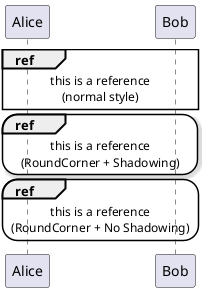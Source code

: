 {
  "sha1": "pw9o15gi0bb3zew3ioibdbet55p7wbq",
  "insertion": {
    "when": "2024-06-04T17:28:41.795Z",
    "url": "https://forum.plantuml.net/14442/style-allow-shadowing-with-roundcorner-sequence-reference",
    "user": "plantuml@gmail.com"
  }
}
@startuml
<style>
</style>
ref over Alice, Bob : this is a reference\n(normal style)
<style>
sequenceDiagram {
  reference {
    RoundCorner 30
    Shadowing 1
  }
}
</style>
ref over Alice, Bob : this is a reference\n(RoundCorner + Shadowing)
<style>
sequenceDiagram {
  reference {
    RoundCorner 30
    Shadowing 0
  }
}
</style>
ref over Alice, Bob : this is a reference\n(RoundCorner + No Shadowing)
@enduml
